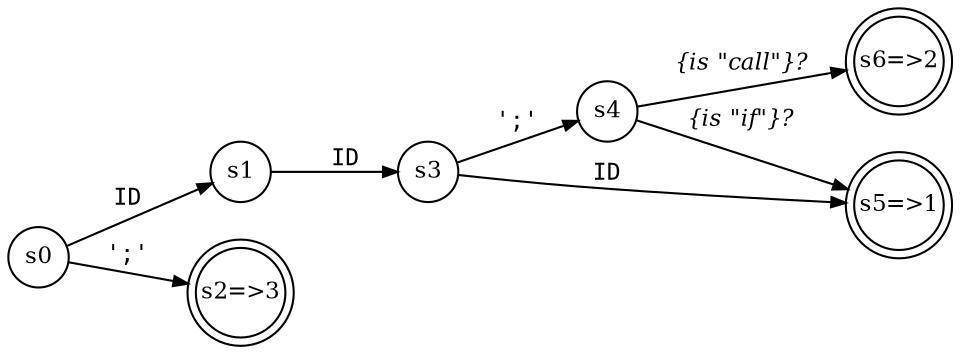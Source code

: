 digraph NFA {
rankdir=LR;
node [fontsize=11, shape = circle, fixedsize=true, width=.4]; "s0"
node [fontsize=11, shape = circle, fixedsize=true, width=.4]; "s1"
node [fontsize=11, shape = circle, fixedsize=true, width=.4]; "s3"
node [fontsize=11, shape = circle, fixedsize=true, width=.4]; "s4"
node [fontsize=11, shape = doublecircle, fixedsize=true, width=.6]; "s5=>1"
node [fontsize=11, shape = doublecircle, fixedsize=true, width=.6]; "s6=>2"
node [fontsize=11, shape = doublecircle, fixedsize=true, width=.6]; "s2=>3"
"s0" -> "s1" [fontsize=11, fontname="Courier", arrowsize=.7, label = "ID", arrowhead = normal];
"s1" -> "s3" [fontsize=11, fontname="Courier", arrowsize=.7, label = "ID", arrowhead = normal];
"s3" -> "s4" [fontsize=11, fontname="Courier", arrowsize=.7, label = "';'", arrowhead = normal];
"s4" -> "s5=>1" [fontsize=11, fontname="Times-Italic", arrowsize=.7, label = "{is \"if\"}?", arrowhead = normal];
"s4" -> "s6=>2" [fontsize=11, fontname="Times-Italic", arrowsize=.7, label = "{is \"call\"}?", arrowhead = normal];
"s3" -> "s5=>1" [fontsize=11, fontname="Courier", arrowsize=.7, label = "ID", arrowhead = normal];
"s0" -> "s2=>3" [fontsize=11, fontname="Courier", arrowsize=.7, label = "';'", arrowhead = normal];
}